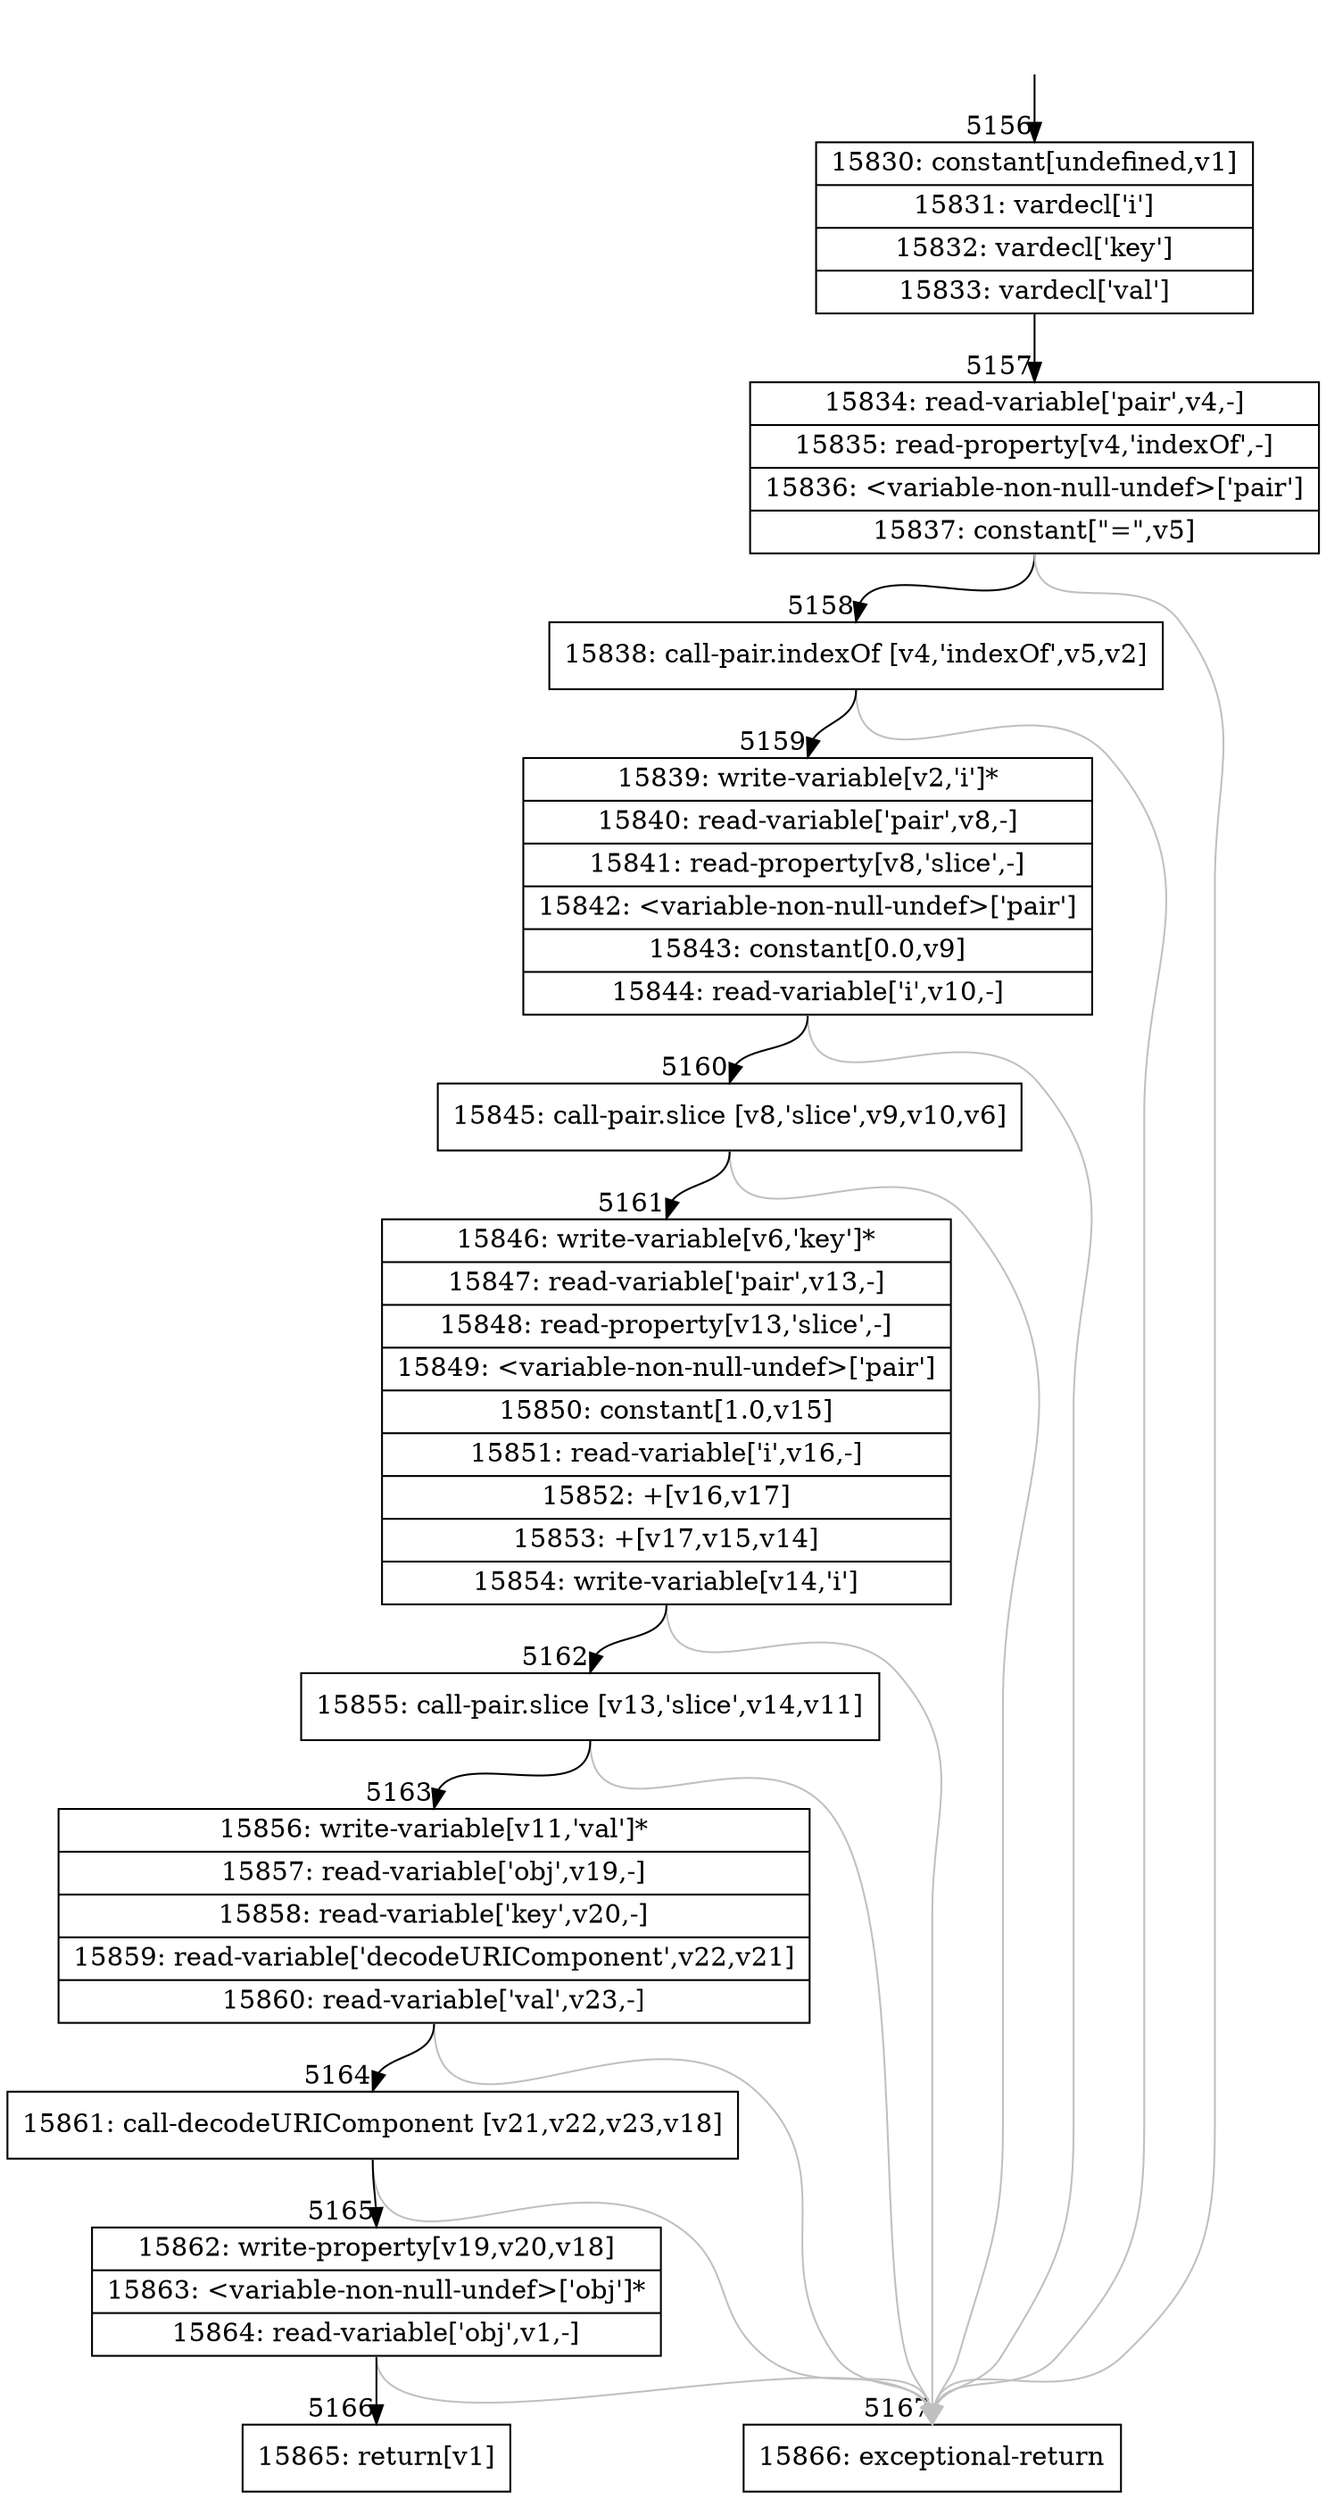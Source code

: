 digraph {
rankdir="TD"
BB_entry456[shape=none,label=""];
BB_entry456 -> BB5156 [tailport=s, headport=n, headlabel="    5156"]
BB5156 [shape=record label="{15830: constant[undefined,v1]|15831: vardecl['i']|15832: vardecl['key']|15833: vardecl['val']}" ] 
BB5156 -> BB5157 [tailport=s, headport=n, headlabel="      5157"]
BB5157 [shape=record label="{15834: read-variable['pair',v4,-]|15835: read-property[v4,'indexOf',-]|15836: \<variable-non-null-undef\>['pair']|15837: constant[\"=\",v5]}" ] 
BB5157 -> BB5158 [tailport=s, headport=n, headlabel="      5158"]
BB5157 -> BB5167 [tailport=s, headport=n, color=gray, headlabel="      5167"]
BB5158 [shape=record label="{15838: call-pair.indexOf [v4,'indexOf',v5,v2]}" ] 
BB5158 -> BB5159 [tailport=s, headport=n, headlabel="      5159"]
BB5158 -> BB5167 [tailport=s, headport=n, color=gray]
BB5159 [shape=record label="{15839: write-variable[v2,'i']*|15840: read-variable['pair',v8,-]|15841: read-property[v8,'slice',-]|15842: \<variable-non-null-undef\>['pair']|15843: constant[0.0,v9]|15844: read-variable['i',v10,-]}" ] 
BB5159 -> BB5160 [tailport=s, headport=n, headlabel="      5160"]
BB5159 -> BB5167 [tailport=s, headport=n, color=gray]
BB5160 [shape=record label="{15845: call-pair.slice [v8,'slice',v9,v10,v6]}" ] 
BB5160 -> BB5161 [tailport=s, headport=n, headlabel="      5161"]
BB5160 -> BB5167 [tailport=s, headport=n, color=gray]
BB5161 [shape=record label="{15846: write-variable[v6,'key']*|15847: read-variable['pair',v13,-]|15848: read-property[v13,'slice',-]|15849: \<variable-non-null-undef\>['pair']|15850: constant[1.0,v15]|15851: read-variable['i',v16,-]|15852: +[v16,v17]|15853: +[v17,v15,v14]|15854: write-variable[v14,'i']}" ] 
BB5161 -> BB5162 [tailport=s, headport=n, headlabel="      5162"]
BB5161 -> BB5167 [tailport=s, headport=n, color=gray]
BB5162 [shape=record label="{15855: call-pair.slice [v13,'slice',v14,v11]}" ] 
BB5162 -> BB5163 [tailport=s, headport=n, headlabel="      5163"]
BB5162 -> BB5167 [tailport=s, headport=n, color=gray]
BB5163 [shape=record label="{15856: write-variable[v11,'val']*|15857: read-variable['obj',v19,-]|15858: read-variable['key',v20,-]|15859: read-variable['decodeURIComponent',v22,v21]|15860: read-variable['val',v23,-]}" ] 
BB5163 -> BB5164 [tailport=s, headport=n, headlabel="      5164"]
BB5163 -> BB5167 [tailport=s, headport=n, color=gray]
BB5164 [shape=record label="{15861: call-decodeURIComponent [v21,v22,v23,v18]}" ] 
BB5164 -> BB5165 [tailport=s, headport=n, headlabel="      5165"]
BB5164 -> BB5167 [tailport=s, headport=n, color=gray]
BB5165 [shape=record label="{15862: write-property[v19,v20,v18]|15863: \<variable-non-null-undef\>['obj']*|15864: read-variable['obj',v1,-]}" ] 
BB5165 -> BB5166 [tailport=s, headport=n, headlabel="      5166"]
BB5165 -> BB5167 [tailport=s, headport=n, color=gray]
BB5166 [shape=record label="{15865: return[v1]}" ] 
BB5167 [shape=record label="{15866: exceptional-return}" ] 
//#$~ 5985
}

